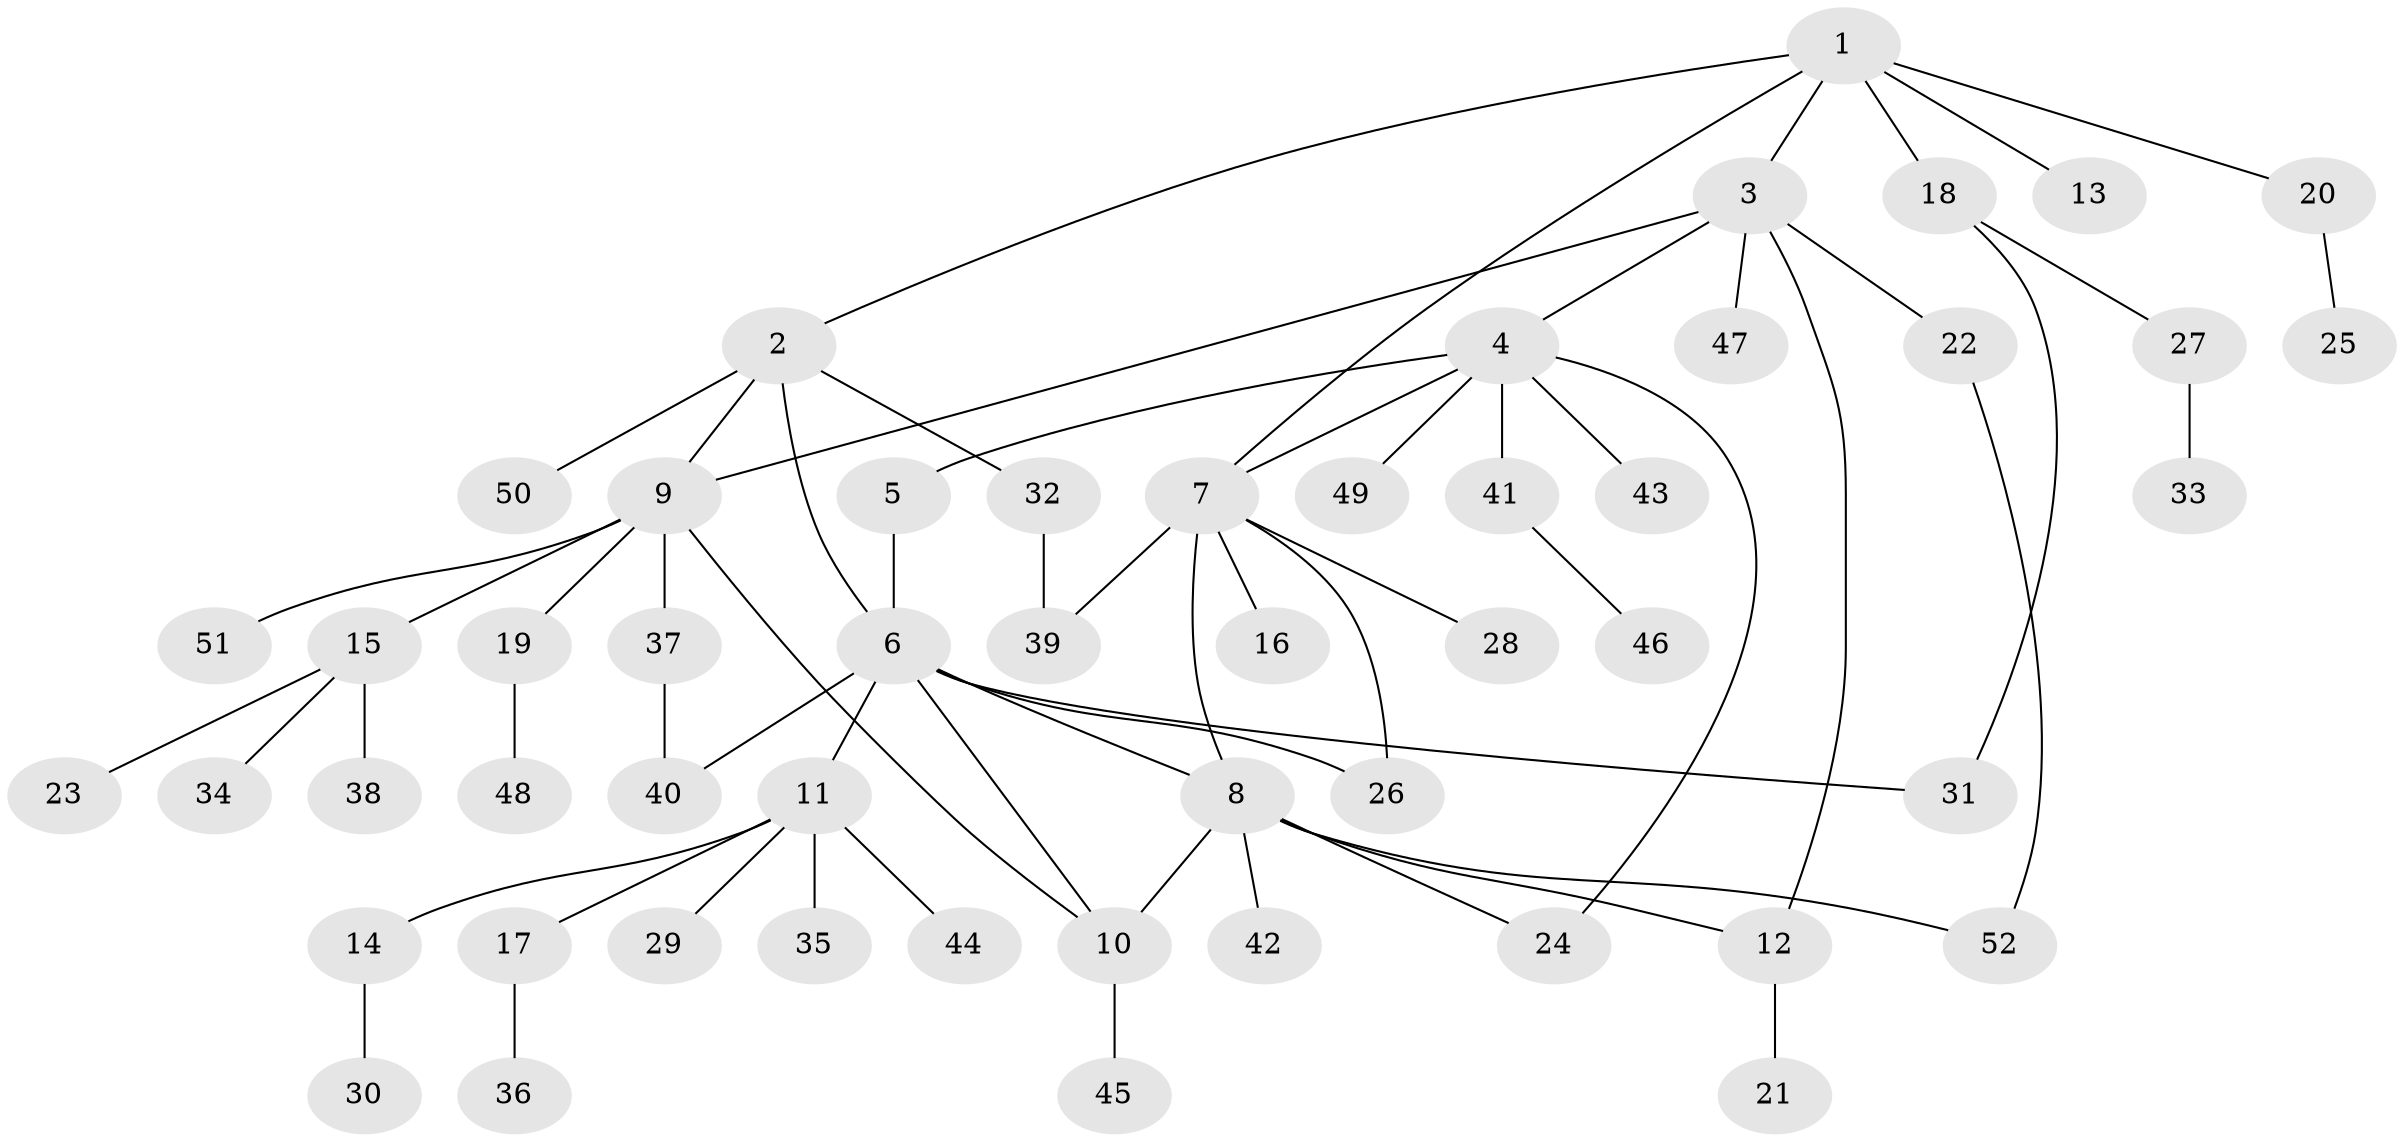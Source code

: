 // Generated by graph-tools (version 1.1) at 2025/37/03/09/25 02:37:22]
// undirected, 52 vertices, 64 edges
graph export_dot {
graph [start="1"]
  node [color=gray90,style=filled];
  1;
  2;
  3;
  4;
  5;
  6;
  7;
  8;
  9;
  10;
  11;
  12;
  13;
  14;
  15;
  16;
  17;
  18;
  19;
  20;
  21;
  22;
  23;
  24;
  25;
  26;
  27;
  28;
  29;
  30;
  31;
  32;
  33;
  34;
  35;
  36;
  37;
  38;
  39;
  40;
  41;
  42;
  43;
  44;
  45;
  46;
  47;
  48;
  49;
  50;
  51;
  52;
  1 -- 2;
  1 -- 3;
  1 -- 7;
  1 -- 13;
  1 -- 18;
  1 -- 20;
  2 -- 6;
  2 -- 9;
  2 -- 32;
  2 -- 50;
  3 -- 4;
  3 -- 9;
  3 -- 12;
  3 -- 22;
  3 -- 47;
  4 -- 5;
  4 -- 7;
  4 -- 24;
  4 -- 41;
  4 -- 43;
  4 -- 49;
  5 -- 6;
  6 -- 8;
  6 -- 10;
  6 -- 11;
  6 -- 26;
  6 -- 31;
  6 -- 40;
  7 -- 8;
  7 -- 16;
  7 -- 26;
  7 -- 28;
  7 -- 39;
  8 -- 10;
  8 -- 12;
  8 -- 24;
  8 -- 42;
  8 -- 52;
  9 -- 10;
  9 -- 15;
  9 -- 19;
  9 -- 37;
  9 -- 51;
  10 -- 45;
  11 -- 14;
  11 -- 17;
  11 -- 29;
  11 -- 35;
  11 -- 44;
  12 -- 21;
  14 -- 30;
  15 -- 23;
  15 -- 34;
  15 -- 38;
  17 -- 36;
  18 -- 27;
  18 -- 31;
  19 -- 48;
  20 -- 25;
  22 -- 52;
  27 -- 33;
  32 -- 39;
  37 -- 40;
  41 -- 46;
}
